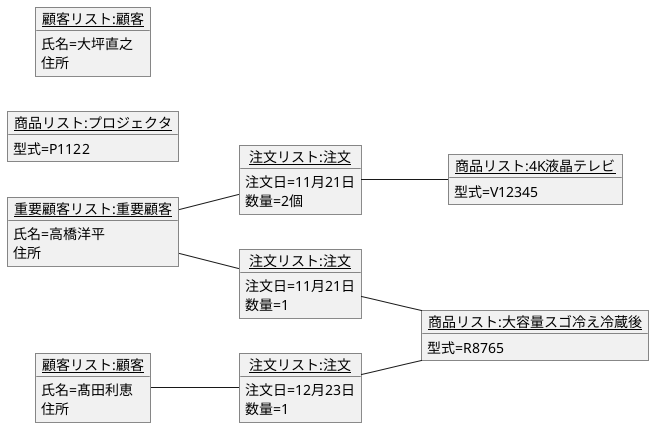 @startuml 注文のオブジェクト図
    left to right direction
    object "<u>注文リスト:注文</u>" as order1{
        注文日=11月21日
        数量=2個
    }
    
    object "<u>注文リスト:注文</u>" as order2{
        注文日=11月21日
        数量=1
    }

    object "<u>注文リスト:注文</u>" as order3{
        注文日=12月23日
        数量=1
    }

    object "<u>商品リスト:4K液晶テレビ</u>" as merchandise1{
        型式=V12345
    }

    object "<u>商品リスト:大容量スゴ冷え冷蔵後</u>" as merchandise2{
        型式=R8765
    }

    object "<u>商品リスト:プロジェクタ</u>" as merchandise3{
        型式=P1122
    }

    object "<u>顧客リスト:顧客</u>" as customer1{
        氏名=髙田利恵
        住所
    }

    object "<u>顧客リスト:顧客</u>" as customer2{
        氏名=大坪直之
        住所
    }

    object "<u>重要顧客リスト:重要顧客</u>" as importantcustomer{
        氏名=高橋洋平
        住所
    }

    order1 -- merchandise1
    order2 -- merchandise2
    order3 -- merchandise2
    importantcustomer -- order1
    importantcustomer -- order2
    customer1 -- order3
@enduml
